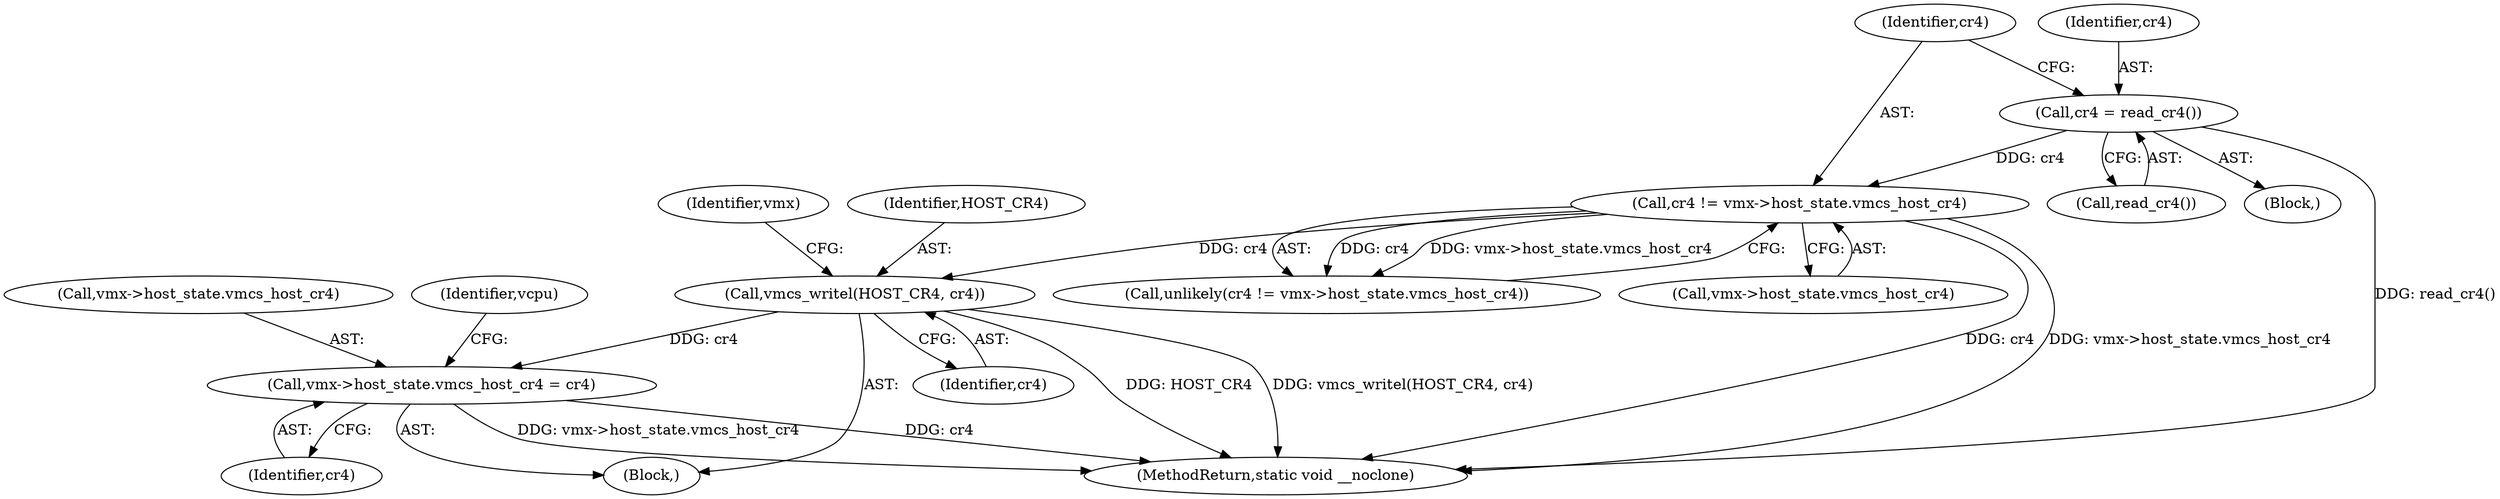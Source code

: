 digraph "0_linux_d974baa398f34393db76be45f7d4d04fbdbb4a0a_0@API" {
"1000226" [label="(Call,vmcs_writel(HOST_CR4, cr4))"];
"1000218" [label="(Call,cr4 != vmx->host_state.vmcs_host_cr4)"];
"1000213" [label="(Call,cr4 = read_cr4())"];
"1000229" [label="(Call,vmx->host_state.vmcs_host_cr4 = cr4)"];
"1000230" [label="(Call,vmx->host_state.vmcs_host_cr4)"];
"1000215" [label="(Call,read_cr4())"];
"1000239" [label="(Identifier,vcpu)"];
"1000226" [label="(Call,vmcs_writel(HOST_CR4, cr4))"];
"1000217" [label="(Call,unlikely(cr4 != vmx->host_state.vmcs_host_cr4))"];
"1000229" [label="(Call,vmx->host_state.vmcs_host_cr4 = cr4)"];
"1000225" [label="(Block,)"];
"1000213" [label="(Call,cr4 = read_cr4())"];
"1000218" [label="(Call,cr4 != vmx->host_state.vmcs_host_cr4)"];
"1000220" [label="(Call,vmx->host_state.vmcs_host_cr4)"];
"1000353" [label="(MethodReturn,static void __noclone)"];
"1000219" [label="(Identifier,cr4)"];
"1000235" [label="(Identifier,cr4)"];
"1000228" [label="(Identifier,cr4)"];
"1000232" [label="(Identifier,vmx)"];
"1000214" [label="(Identifier,cr4)"];
"1000116" [label="(Block,)"];
"1000227" [label="(Identifier,HOST_CR4)"];
"1000226" -> "1000225"  [label="AST: "];
"1000226" -> "1000228"  [label="CFG: "];
"1000227" -> "1000226"  [label="AST: "];
"1000228" -> "1000226"  [label="AST: "];
"1000232" -> "1000226"  [label="CFG: "];
"1000226" -> "1000353"  [label="DDG: HOST_CR4"];
"1000226" -> "1000353"  [label="DDG: vmcs_writel(HOST_CR4, cr4)"];
"1000218" -> "1000226"  [label="DDG: cr4"];
"1000226" -> "1000229"  [label="DDG: cr4"];
"1000218" -> "1000217"  [label="AST: "];
"1000218" -> "1000220"  [label="CFG: "];
"1000219" -> "1000218"  [label="AST: "];
"1000220" -> "1000218"  [label="AST: "];
"1000217" -> "1000218"  [label="CFG: "];
"1000218" -> "1000353"  [label="DDG: cr4"];
"1000218" -> "1000353"  [label="DDG: vmx->host_state.vmcs_host_cr4"];
"1000218" -> "1000217"  [label="DDG: cr4"];
"1000218" -> "1000217"  [label="DDG: vmx->host_state.vmcs_host_cr4"];
"1000213" -> "1000218"  [label="DDG: cr4"];
"1000213" -> "1000116"  [label="AST: "];
"1000213" -> "1000215"  [label="CFG: "];
"1000214" -> "1000213"  [label="AST: "];
"1000215" -> "1000213"  [label="AST: "];
"1000219" -> "1000213"  [label="CFG: "];
"1000213" -> "1000353"  [label="DDG: read_cr4()"];
"1000229" -> "1000225"  [label="AST: "];
"1000229" -> "1000235"  [label="CFG: "];
"1000230" -> "1000229"  [label="AST: "];
"1000235" -> "1000229"  [label="AST: "];
"1000239" -> "1000229"  [label="CFG: "];
"1000229" -> "1000353"  [label="DDG: cr4"];
"1000229" -> "1000353"  [label="DDG: vmx->host_state.vmcs_host_cr4"];
}

